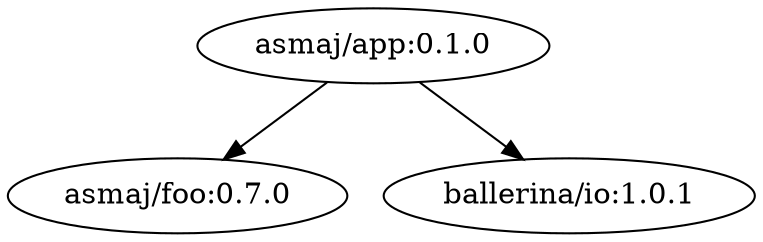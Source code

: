 digraph "example1" {
    "asmaj/app:0.1.0" -> "asmaj/foo:0.7.0"
    "asmaj/app:0.1.0" -> "ballerina/io:1.0.1"
}
